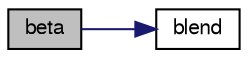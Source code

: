 digraph "beta"
{
  bgcolor="transparent";
  edge [fontname="FreeSans",fontsize="10",labelfontname="FreeSans",labelfontsize="10"];
  node [fontname="FreeSans",fontsize="10",shape=record];
  rankdir="LR";
  Node740 [label="beta",height=0.2,width=0.4,color="black", fillcolor="grey75", style="filled", fontcolor="black"];
  Node740 -> Node741 [color="midnightblue",fontsize="10",style="solid",fontname="FreeSans"];
  Node741 [label="blend",height=0.2,width=0.4,color="black",URL="$a30738.html#a98d7b60619ba1b64773acf1d5ac9267c"];
}
